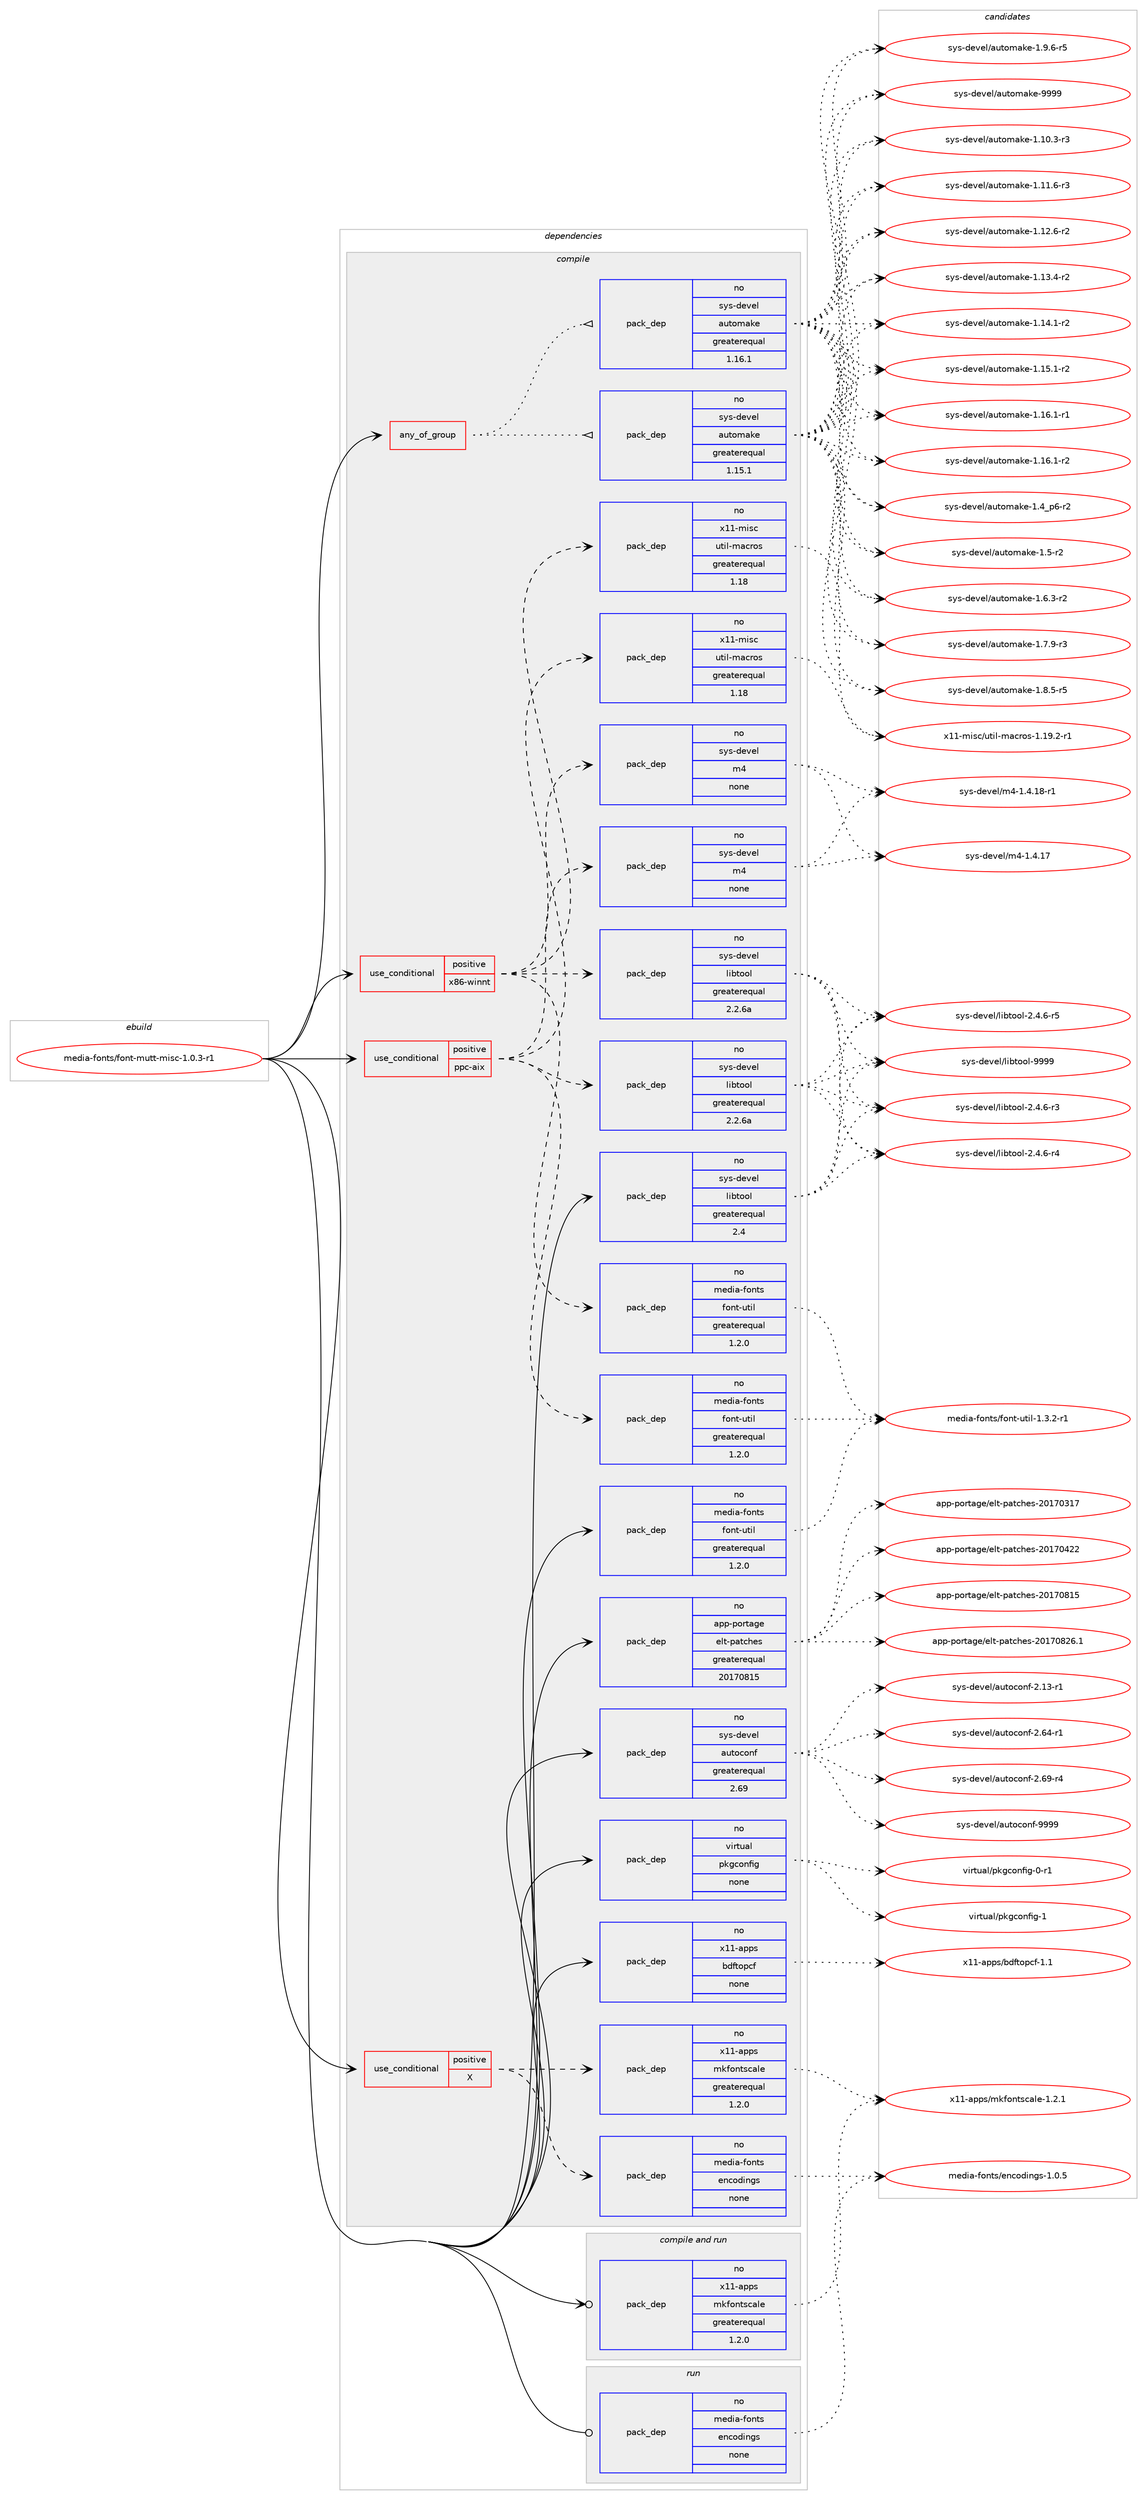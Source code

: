 digraph prolog {

# *************
# Graph options
# *************

newrank=true;
concentrate=true;
compound=true;
graph [rankdir=LR,fontname=Helvetica,fontsize=10,ranksep=1.5];#, ranksep=2.5, nodesep=0.2];
edge  [arrowhead=vee];
node  [fontname=Helvetica,fontsize=10];

# **********
# The ebuild
# **********

subgraph cluster_leftcol {
color=gray;
rank=same;
label=<<i>ebuild</i>>;
id [label="media-fonts/font-mutt-misc-1.0.3-r1", color=red, width=4, href="../media-fonts/font-mutt-misc-1.0.3-r1.svg"];
}

# ****************
# The dependencies
# ****************

subgraph cluster_midcol {
color=gray;
label=<<i>dependencies</i>>;
subgraph cluster_compile {
fillcolor="#eeeeee";
style=filled;
label=<<i>compile</i>>;
subgraph any13075 {
dependency776567 [label=<<TABLE BORDER="0" CELLBORDER="1" CELLSPACING="0" CELLPADDING="4"><TR><TD CELLPADDING="10">any_of_group</TD></TR></TABLE>>, shape=none, color=red];subgraph pack574056 {
dependency776568 [label=<<TABLE BORDER="0" CELLBORDER="1" CELLSPACING="0" CELLPADDING="4" WIDTH="220"><TR><TD ROWSPAN="6" CELLPADDING="30">pack_dep</TD></TR><TR><TD WIDTH="110">no</TD></TR><TR><TD>sys-devel</TD></TR><TR><TD>automake</TD></TR><TR><TD>greaterequal</TD></TR><TR><TD>1.16.1</TD></TR></TABLE>>, shape=none, color=blue];
}
dependency776567:e -> dependency776568:w [weight=20,style="dotted",arrowhead="oinv"];
subgraph pack574057 {
dependency776569 [label=<<TABLE BORDER="0" CELLBORDER="1" CELLSPACING="0" CELLPADDING="4" WIDTH="220"><TR><TD ROWSPAN="6" CELLPADDING="30">pack_dep</TD></TR><TR><TD WIDTH="110">no</TD></TR><TR><TD>sys-devel</TD></TR><TR><TD>automake</TD></TR><TR><TD>greaterequal</TD></TR><TR><TD>1.15.1</TD></TR></TABLE>>, shape=none, color=blue];
}
dependency776567:e -> dependency776569:w [weight=20,style="dotted",arrowhead="oinv"];
}
id:e -> dependency776567:w [weight=20,style="solid",arrowhead="vee"];
subgraph cond189022 {
dependency776570 [label=<<TABLE BORDER="0" CELLBORDER="1" CELLSPACING="0" CELLPADDING="4"><TR><TD ROWSPAN="3" CELLPADDING="10">use_conditional</TD></TR><TR><TD>positive</TD></TR><TR><TD>X</TD></TR></TABLE>>, shape=none, color=red];
subgraph pack574058 {
dependency776571 [label=<<TABLE BORDER="0" CELLBORDER="1" CELLSPACING="0" CELLPADDING="4" WIDTH="220"><TR><TD ROWSPAN="6" CELLPADDING="30">pack_dep</TD></TR><TR><TD WIDTH="110">no</TD></TR><TR><TD>x11-apps</TD></TR><TR><TD>mkfontscale</TD></TR><TR><TD>greaterequal</TD></TR><TR><TD>1.2.0</TD></TR></TABLE>>, shape=none, color=blue];
}
dependency776570:e -> dependency776571:w [weight=20,style="dashed",arrowhead="vee"];
subgraph pack574059 {
dependency776572 [label=<<TABLE BORDER="0" CELLBORDER="1" CELLSPACING="0" CELLPADDING="4" WIDTH="220"><TR><TD ROWSPAN="6" CELLPADDING="30">pack_dep</TD></TR><TR><TD WIDTH="110">no</TD></TR><TR><TD>media-fonts</TD></TR><TR><TD>encodings</TD></TR><TR><TD>none</TD></TR><TR><TD></TD></TR></TABLE>>, shape=none, color=blue];
}
dependency776570:e -> dependency776572:w [weight=20,style="dashed",arrowhead="vee"];
}
id:e -> dependency776570:w [weight=20,style="solid",arrowhead="vee"];
subgraph cond189023 {
dependency776573 [label=<<TABLE BORDER="0" CELLBORDER="1" CELLSPACING="0" CELLPADDING="4"><TR><TD ROWSPAN="3" CELLPADDING="10">use_conditional</TD></TR><TR><TD>positive</TD></TR><TR><TD>ppc-aix</TD></TR></TABLE>>, shape=none, color=red];
subgraph pack574060 {
dependency776574 [label=<<TABLE BORDER="0" CELLBORDER="1" CELLSPACING="0" CELLPADDING="4" WIDTH="220"><TR><TD ROWSPAN="6" CELLPADDING="30">pack_dep</TD></TR><TR><TD WIDTH="110">no</TD></TR><TR><TD>sys-devel</TD></TR><TR><TD>libtool</TD></TR><TR><TD>greaterequal</TD></TR><TR><TD>2.2.6a</TD></TR></TABLE>>, shape=none, color=blue];
}
dependency776573:e -> dependency776574:w [weight=20,style="dashed",arrowhead="vee"];
subgraph pack574061 {
dependency776575 [label=<<TABLE BORDER="0" CELLBORDER="1" CELLSPACING="0" CELLPADDING="4" WIDTH="220"><TR><TD ROWSPAN="6" CELLPADDING="30">pack_dep</TD></TR><TR><TD WIDTH="110">no</TD></TR><TR><TD>sys-devel</TD></TR><TR><TD>m4</TD></TR><TR><TD>none</TD></TR><TR><TD></TD></TR></TABLE>>, shape=none, color=blue];
}
dependency776573:e -> dependency776575:w [weight=20,style="dashed",arrowhead="vee"];
subgraph pack574062 {
dependency776576 [label=<<TABLE BORDER="0" CELLBORDER="1" CELLSPACING="0" CELLPADDING="4" WIDTH="220"><TR><TD ROWSPAN="6" CELLPADDING="30">pack_dep</TD></TR><TR><TD WIDTH="110">no</TD></TR><TR><TD>x11-misc</TD></TR><TR><TD>util-macros</TD></TR><TR><TD>greaterequal</TD></TR><TR><TD>1.18</TD></TR></TABLE>>, shape=none, color=blue];
}
dependency776573:e -> dependency776576:w [weight=20,style="dashed",arrowhead="vee"];
subgraph pack574063 {
dependency776577 [label=<<TABLE BORDER="0" CELLBORDER="1" CELLSPACING="0" CELLPADDING="4" WIDTH="220"><TR><TD ROWSPAN="6" CELLPADDING="30">pack_dep</TD></TR><TR><TD WIDTH="110">no</TD></TR><TR><TD>media-fonts</TD></TR><TR><TD>font-util</TD></TR><TR><TD>greaterequal</TD></TR><TR><TD>1.2.0</TD></TR></TABLE>>, shape=none, color=blue];
}
dependency776573:e -> dependency776577:w [weight=20,style="dashed",arrowhead="vee"];
}
id:e -> dependency776573:w [weight=20,style="solid",arrowhead="vee"];
subgraph cond189024 {
dependency776578 [label=<<TABLE BORDER="0" CELLBORDER="1" CELLSPACING="0" CELLPADDING="4"><TR><TD ROWSPAN="3" CELLPADDING="10">use_conditional</TD></TR><TR><TD>positive</TD></TR><TR><TD>x86-winnt</TD></TR></TABLE>>, shape=none, color=red];
subgraph pack574064 {
dependency776579 [label=<<TABLE BORDER="0" CELLBORDER="1" CELLSPACING="0" CELLPADDING="4" WIDTH="220"><TR><TD ROWSPAN="6" CELLPADDING="30">pack_dep</TD></TR><TR><TD WIDTH="110">no</TD></TR><TR><TD>sys-devel</TD></TR><TR><TD>libtool</TD></TR><TR><TD>greaterequal</TD></TR><TR><TD>2.2.6a</TD></TR></TABLE>>, shape=none, color=blue];
}
dependency776578:e -> dependency776579:w [weight=20,style="dashed",arrowhead="vee"];
subgraph pack574065 {
dependency776580 [label=<<TABLE BORDER="0" CELLBORDER="1" CELLSPACING="0" CELLPADDING="4" WIDTH="220"><TR><TD ROWSPAN="6" CELLPADDING="30">pack_dep</TD></TR><TR><TD WIDTH="110">no</TD></TR><TR><TD>sys-devel</TD></TR><TR><TD>m4</TD></TR><TR><TD>none</TD></TR><TR><TD></TD></TR></TABLE>>, shape=none, color=blue];
}
dependency776578:e -> dependency776580:w [weight=20,style="dashed",arrowhead="vee"];
subgraph pack574066 {
dependency776581 [label=<<TABLE BORDER="0" CELLBORDER="1" CELLSPACING="0" CELLPADDING="4" WIDTH="220"><TR><TD ROWSPAN="6" CELLPADDING="30">pack_dep</TD></TR><TR><TD WIDTH="110">no</TD></TR><TR><TD>x11-misc</TD></TR><TR><TD>util-macros</TD></TR><TR><TD>greaterequal</TD></TR><TR><TD>1.18</TD></TR></TABLE>>, shape=none, color=blue];
}
dependency776578:e -> dependency776581:w [weight=20,style="dashed",arrowhead="vee"];
subgraph pack574067 {
dependency776582 [label=<<TABLE BORDER="0" CELLBORDER="1" CELLSPACING="0" CELLPADDING="4" WIDTH="220"><TR><TD ROWSPAN="6" CELLPADDING="30">pack_dep</TD></TR><TR><TD WIDTH="110">no</TD></TR><TR><TD>media-fonts</TD></TR><TR><TD>font-util</TD></TR><TR><TD>greaterequal</TD></TR><TR><TD>1.2.0</TD></TR></TABLE>>, shape=none, color=blue];
}
dependency776578:e -> dependency776582:w [weight=20,style="dashed",arrowhead="vee"];
}
id:e -> dependency776578:w [weight=20,style="solid",arrowhead="vee"];
subgraph pack574068 {
dependency776583 [label=<<TABLE BORDER="0" CELLBORDER="1" CELLSPACING="0" CELLPADDING="4" WIDTH="220"><TR><TD ROWSPAN="6" CELLPADDING="30">pack_dep</TD></TR><TR><TD WIDTH="110">no</TD></TR><TR><TD>app-portage</TD></TR><TR><TD>elt-patches</TD></TR><TR><TD>greaterequal</TD></TR><TR><TD>20170815</TD></TR></TABLE>>, shape=none, color=blue];
}
id:e -> dependency776583:w [weight=20,style="solid",arrowhead="vee"];
subgraph pack574069 {
dependency776584 [label=<<TABLE BORDER="0" CELLBORDER="1" CELLSPACING="0" CELLPADDING="4" WIDTH="220"><TR><TD ROWSPAN="6" CELLPADDING="30">pack_dep</TD></TR><TR><TD WIDTH="110">no</TD></TR><TR><TD>media-fonts</TD></TR><TR><TD>font-util</TD></TR><TR><TD>greaterequal</TD></TR><TR><TD>1.2.0</TD></TR></TABLE>>, shape=none, color=blue];
}
id:e -> dependency776584:w [weight=20,style="solid",arrowhead="vee"];
subgraph pack574070 {
dependency776585 [label=<<TABLE BORDER="0" CELLBORDER="1" CELLSPACING="0" CELLPADDING="4" WIDTH="220"><TR><TD ROWSPAN="6" CELLPADDING="30">pack_dep</TD></TR><TR><TD WIDTH="110">no</TD></TR><TR><TD>sys-devel</TD></TR><TR><TD>autoconf</TD></TR><TR><TD>greaterequal</TD></TR><TR><TD>2.69</TD></TR></TABLE>>, shape=none, color=blue];
}
id:e -> dependency776585:w [weight=20,style="solid",arrowhead="vee"];
subgraph pack574071 {
dependency776586 [label=<<TABLE BORDER="0" CELLBORDER="1" CELLSPACING="0" CELLPADDING="4" WIDTH="220"><TR><TD ROWSPAN="6" CELLPADDING="30">pack_dep</TD></TR><TR><TD WIDTH="110">no</TD></TR><TR><TD>sys-devel</TD></TR><TR><TD>libtool</TD></TR><TR><TD>greaterequal</TD></TR><TR><TD>2.4</TD></TR></TABLE>>, shape=none, color=blue];
}
id:e -> dependency776586:w [weight=20,style="solid",arrowhead="vee"];
subgraph pack574072 {
dependency776587 [label=<<TABLE BORDER="0" CELLBORDER="1" CELLSPACING="0" CELLPADDING="4" WIDTH="220"><TR><TD ROWSPAN="6" CELLPADDING="30">pack_dep</TD></TR><TR><TD WIDTH="110">no</TD></TR><TR><TD>virtual</TD></TR><TR><TD>pkgconfig</TD></TR><TR><TD>none</TD></TR><TR><TD></TD></TR></TABLE>>, shape=none, color=blue];
}
id:e -> dependency776587:w [weight=20,style="solid",arrowhead="vee"];
subgraph pack574073 {
dependency776588 [label=<<TABLE BORDER="0" CELLBORDER="1" CELLSPACING="0" CELLPADDING="4" WIDTH="220"><TR><TD ROWSPAN="6" CELLPADDING="30">pack_dep</TD></TR><TR><TD WIDTH="110">no</TD></TR><TR><TD>x11-apps</TD></TR><TR><TD>bdftopcf</TD></TR><TR><TD>none</TD></TR><TR><TD></TD></TR></TABLE>>, shape=none, color=blue];
}
id:e -> dependency776588:w [weight=20,style="solid",arrowhead="vee"];
}
subgraph cluster_compileandrun {
fillcolor="#eeeeee";
style=filled;
label=<<i>compile and run</i>>;
subgraph pack574074 {
dependency776589 [label=<<TABLE BORDER="0" CELLBORDER="1" CELLSPACING="0" CELLPADDING="4" WIDTH="220"><TR><TD ROWSPAN="6" CELLPADDING="30">pack_dep</TD></TR><TR><TD WIDTH="110">no</TD></TR><TR><TD>x11-apps</TD></TR><TR><TD>mkfontscale</TD></TR><TR><TD>greaterequal</TD></TR><TR><TD>1.2.0</TD></TR></TABLE>>, shape=none, color=blue];
}
id:e -> dependency776589:w [weight=20,style="solid",arrowhead="odotvee"];
}
subgraph cluster_run {
fillcolor="#eeeeee";
style=filled;
label=<<i>run</i>>;
subgraph pack574075 {
dependency776590 [label=<<TABLE BORDER="0" CELLBORDER="1" CELLSPACING="0" CELLPADDING="4" WIDTH="220"><TR><TD ROWSPAN="6" CELLPADDING="30">pack_dep</TD></TR><TR><TD WIDTH="110">no</TD></TR><TR><TD>media-fonts</TD></TR><TR><TD>encodings</TD></TR><TR><TD>none</TD></TR><TR><TD></TD></TR></TABLE>>, shape=none, color=blue];
}
id:e -> dependency776590:w [weight=20,style="solid",arrowhead="odot"];
}
}

# **************
# The candidates
# **************

subgraph cluster_choices {
rank=same;
color=gray;
label=<<i>candidates</i>>;

subgraph choice574056 {
color=black;
nodesep=1;
choice11512111545100101118101108479711711611110997107101454946494846514511451 [label="sys-devel/automake-1.10.3-r3", color=red, width=4,href="../sys-devel/automake-1.10.3-r3.svg"];
choice11512111545100101118101108479711711611110997107101454946494946544511451 [label="sys-devel/automake-1.11.6-r3", color=red, width=4,href="../sys-devel/automake-1.11.6-r3.svg"];
choice11512111545100101118101108479711711611110997107101454946495046544511450 [label="sys-devel/automake-1.12.6-r2", color=red, width=4,href="../sys-devel/automake-1.12.6-r2.svg"];
choice11512111545100101118101108479711711611110997107101454946495146524511450 [label="sys-devel/automake-1.13.4-r2", color=red, width=4,href="../sys-devel/automake-1.13.4-r2.svg"];
choice11512111545100101118101108479711711611110997107101454946495246494511450 [label="sys-devel/automake-1.14.1-r2", color=red, width=4,href="../sys-devel/automake-1.14.1-r2.svg"];
choice11512111545100101118101108479711711611110997107101454946495346494511450 [label="sys-devel/automake-1.15.1-r2", color=red, width=4,href="../sys-devel/automake-1.15.1-r2.svg"];
choice11512111545100101118101108479711711611110997107101454946495446494511449 [label="sys-devel/automake-1.16.1-r1", color=red, width=4,href="../sys-devel/automake-1.16.1-r1.svg"];
choice11512111545100101118101108479711711611110997107101454946495446494511450 [label="sys-devel/automake-1.16.1-r2", color=red, width=4,href="../sys-devel/automake-1.16.1-r2.svg"];
choice115121115451001011181011084797117116111109971071014549465295112544511450 [label="sys-devel/automake-1.4_p6-r2", color=red, width=4,href="../sys-devel/automake-1.4_p6-r2.svg"];
choice11512111545100101118101108479711711611110997107101454946534511450 [label="sys-devel/automake-1.5-r2", color=red, width=4,href="../sys-devel/automake-1.5-r2.svg"];
choice115121115451001011181011084797117116111109971071014549465446514511450 [label="sys-devel/automake-1.6.3-r2", color=red, width=4,href="../sys-devel/automake-1.6.3-r2.svg"];
choice115121115451001011181011084797117116111109971071014549465546574511451 [label="sys-devel/automake-1.7.9-r3", color=red, width=4,href="../sys-devel/automake-1.7.9-r3.svg"];
choice115121115451001011181011084797117116111109971071014549465646534511453 [label="sys-devel/automake-1.8.5-r5", color=red, width=4,href="../sys-devel/automake-1.8.5-r5.svg"];
choice115121115451001011181011084797117116111109971071014549465746544511453 [label="sys-devel/automake-1.9.6-r5", color=red, width=4,href="../sys-devel/automake-1.9.6-r5.svg"];
choice115121115451001011181011084797117116111109971071014557575757 [label="sys-devel/automake-9999", color=red, width=4,href="../sys-devel/automake-9999.svg"];
dependency776568:e -> choice11512111545100101118101108479711711611110997107101454946494846514511451:w [style=dotted,weight="100"];
dependency776568:e -> choice11512111545100101118101108479711711611110997107101454946494946544511451:w [style=dotted,weight="100"];
dependency776568:e -> choice11512111545100101118101108479711711611110997107101454946495046544511450:w [style=dotted,weight="100"];
dependency776568:e -> choice11512111545100101118101108479711711611110997107101454946495146524511450:w [style=dotted,weight="100"];
dependency776568:e -> choice11512111545100101118101108479711711611110997107101454946495246494511450:w [style=dotted,weight="100"];
dependency776568:e -> choice11512111545100101118101108479711711611110997107101454946495346494511450:w [style=dotted,weight="100"];
dependency776568:e -> choice11512111545100101118101108479711711611110997107101454946495446494511449:w [style=dotted,weight="100"];
dependency776568:e -> choice11512111545100101118101108479711711611110997107101454946495446494511450:w [style=dotted,weight="100"];
dependency776568:e -> choice115121115451001011181011084797117116111109971071014549465295112544511450:w [style=dotted,weight="100"];
dependency776568:e -> choice11512111545100101118101108479711711611110997107101454946534511450:w [style=dotted,weight="100"];
dependency776568:e -> choice115121115451001011181011084797117116111109971071014549465446514511450:w [style=dotted,weight="100"];
dependency776568:e -> choice115121115451001011181011084797117116111109971071014549465546574511451:w [style=dotted,weight="100"];
dependency776568:e -> choice115121115451001011181011084797117116111109971071014549465646534511453:w [style=dotted,weight="100"];
dependency776568:e -> choice115121115451001011181011084797117116111109971071014549465746544511453:w [style=dotted,weight="100"];
dependency776568:e -> choice115121115451001011181011084797117116111109971071014557575757:w [style=dotted,weight="100"];
}
subgraph choice574057 {
color=black;
nodesep=1;
choice11512111545100101118101108479711711611110997107101454946494846514511451 [label="sys-devel/automake-1.10.3-r3", color=red, width=4,href="../sys-devel/automake-1.10.3-r3.svg"];
choice11512111545100101118101108479711711611110997107101454946494946544511451 [label="sys-devel/automake-1.11.6-r3", color=red, width=4,href="../sys-devel/automake-1.11.6-r3.svg"];
choice11512111545100101118101108479711711611110997107101454946495046544511450 [label="sys-devel/automake-1.12.6-r2", color=red, width=4,href="../sys-devel/automake-1.12.6-r2.svg"];
choice11512111545100101118101108479711711611110997107101454946495146524511450 [label="sys-devel/automake-1.13.4-r2", color=red, width=4,href="../sys-devel/automake-1.13.4-r2.svg"];
choice11512111545100101118101108479711711611110997107101454946495246494511450 [label="sys-devel/automake-1.14.1-r2", color=red, width=4,href="../sys-devel/automake-1.14.1-r2.svg"];
choice11512111545100101118101108479711711611110997107101454946495346494511450 [label="sys-devel/automake-1.15.1-r2", color=red, width=4,href="../sys-devel/automake-1.15.1-r2.svg"];
choice11512111545100101118101108479711711611110997107101454946495446494511449 [label="sys-devel/automake-1.16.1-r1", color=red, width=4,href="../sys-devel/automake-1.16.1-r1.svg"];
choice11512111545100101118101108479711711611110997107101454946495446494511450 [label="sys-devel/automake-1.16.1-r2", color=red, width=4,href="../sys-devel/automake-1.16.1-r2.svg"];
choice115121115451001011181011084797117116111109971071014549465295112544511450 [label="sys-devel/automake-1.4_p6-r2", color=red, width=4,href="../sys-devel/automake-1.4_p6-r2.svg"];
choice11512111545100101118101108479711711611110997107101454946534511450 [label="sys-devel/automake-1.5-r2", color=red, width=4,href="../sys-devel/automake-1.5-r2.svg"];
choice115121115451001011181011084797117116111109971071014549465446514511450 [label="sys-devel/automake-1.6.3-r2", color=red, width=4,href="../sys-devel/automake-1.6.3-r2.svg"];
choice115121115451001011181011084797117116111109971071014549465546574511451 [label="sys-devel/automake-1.7.9-r3", color=red, width=4,href="../sys-devel/automake-1.7.9-r3.svg"];
choice115121115451001011181011084797117116111109971071014549465646534511453 [label="sys-devel/automake-1.8.5-r5", color=red, width=4,href="../sys-devel/automake-1.8.5-r5.svg"];
choice115121115451001011181011084797117116111109971071014549465746544511453 [label="sys-devel/automake-1.9.6-r5", color=red, width=4,href="../sys-devel/automake-1.9.6-r5.svg"];
choice115121115451001011181011084797117116111109971071014557575757 [label="sys-devel/automake-9999", color=red, width=4,href="../sys-devel/automake-9999.svg"];
dependency776569:e -> choice11512111545100101118101108479711711611110997107101454946494846514511451:w [style=dotted,weight="100"];
dependency776569:e -> choice11512111545100101118101108479711711611110997107101454946494946544511451:w [style=dotted,weight="100"];
dependency776569:e -> choice11512111545100101118101108479711711611110997107101454946495046544511450:w [style=dotted,weight="100"];
dependency776569:e -> choice11512111545100101118101108479711711611110997107101454946495146524511450:w [style=dotted,weight="100"];
dependency776569:e -> choice11512111545100101118101108479711711611110997107101454946495246494511450:w [style=dotted,weight="100"];
dependency776569:e -> choice11512111545100101118101108479711711611110997107101454946495346494511450:w [style=dotted,weight="100"];
dependency776569:e -> choice11512111545100101118101108479711711611110997107101454946495446494511449:w [style=dotted,weight="100"];
dependency776569:e -> choice11512111545100101118101108479711711611110997107101454946495446494511450:w [style=dotted,weight="100"];
dependency776569:e -> choice115121115451001011181011084797117116111109971071014549465295112544511450:w [style=dotted,weight="100"];
dependency776569:e -> choice11512111545100101118101108479711711611110997107101454946534511450:w [style=dotted,weight="100"];
dependency776569:e -> choice115121115451001011181011084797117116111109971071014549465446514511450:w [style=dotted,weight="100"];
dependency776569:e -> choice115121115451001011181011084797117116111109971071014549465546574511451:w [style=dotted,weight="100"];
dependency776569:e -> choice115121115451001011181011084797117116111109971071014549465646534511453:w [style=dotted,weight="100"];
dependency776569:e -> choice115121115451001011181011084797117116111109971071014549465746544511453:w [style=dotted,weight="100"];
dependency776569:e -> choice115121115451001011181011084797117116111109971071014557575757:w [style=dotted,weight="100"];
}
subgraph choice574058 {
color=black;
nodesep=1;
choice12049494597112112115471091071021111101161159997108101454946504649 [label="x11-apps/mkfontscale-1.2.1", color=red, width=4,href="../x11-apps/mkfontscale-1.2.1.svg"];
dependency776571:e -> choice12049494597112112115471091071021111101161159997108101454946504649:w [style=dotted,weight="100"];
}
subgraph choice574059 {
color=black;
nodesep=1;
choice10910110010597451021111101161154710111099111100105110103115454946484653 [label="media-fonts/encodings-1.0.5", color=red, width=4,href="../media-fonts/encodings-1.0.5.svg"];
dependency776572:e -> choice10910110010597451021111101161154710111099111100105110103115454946484653:w [style=dotted,weight="100"];
}
subgraph choice574060 {
color=black;
nodesep=1;
choice1151211154510010111810110847108105981161111111084550465246544511451 [label="sys-devel/libtool-2.4.6-r3", color=red, width=4,href="../sys-devel/libtool-2.4.6-r3.svg"];
choice1151211154510010111810110847108105981161111111084550465246544511452 [label="sys-devel/libtool-2.4.6-r4", color=red, width=4,href="../sys-devel/libtool-2.4.6-r4.svg"];
choice1151211154510010111810110847108105981161111111084550465246544511453 [label="sys-devel/libtool-2.4.6-r5", color=red, width=4,href="../sys-devel/libtool-2.4.6-r5.svg"];
choice1151211154510010111810110847108105981161111111084557575757 [label="sys-devel/libtool-9999", color=red, width=4,href="../sys-devel/libtool-9999.svg"];
dependency776574:e -> choice1151211154510010111810110847108105981161111111084550465246544511451:w [style=dotted,weight="100"];
dependency776574:e -> choice1151211154510010111810110847108105981161111111084550465246544511452:w [style=dotted,weight="100"];
dependency776574:e -> choice1151211154510010111810110847108105981161111111084550465246544511453:w [style=dotted,weight="100"];
dependency776574:e -> choice1151211154510010111810110847108105981161111111084557575757:w [style=dotted,weight="100"];
}
subgraph choice574061 {
color=black;
nodesep=1;
choice11512111545100101118101108471095245494652464955 [label="sys-devel/m4-1.4.17", color=red, width=4,href="../sys-devel/m4-1.4.17.svg"];
choice115121115451001011181011084710952454946524649564511449 [label="sys-devel/m4-1.4.18-r1", color=red, width=4,href="../sys-devel/m4-1.4.18-r1.svg"];
dependency776575:e -> choice11512111545100101118101108471095245494652464955:w [style=dotted,weight="100"];
dependency776575:e -> choice115121115451001011181011084710952454946524649564511449:w [style=dotted,weight="100"];
}
subgraph choice574062 {
color=black;
nodesep=1;
choice1204949451091051159947117116105108451099799114111115454946495746504511449 [label="x11-misc/util-macros-1.19.2-r1", color=red, width=4,href="../x11-misc/util-macros-1.19.2-r1.svg"];
dependency776576:e -> choice1204949451091051159947117116105108451099799114111115454946495746504511449:w [style=dotted,weight="100"];
}
subgraph choice574063 {
color=black;
nodesep=1;
choice109101100105974510211111011611547102111110116451171161051084549465146504511449 [label="media-fonts/font-util-1.3.2-r1", color=red, width=4,href="../media-fonts/font-util-1.3.2-r1.svg"];
dependency776577:e -> choice109101100105974510211111011611547102111110116451171161051084549465146504511449:w [style=dotted,weight="100"];
}
subgraph choice574064 {
color=black;
nodesep=1;
choice1151211154510010111810110847108105981161111111084550465246544511451 [label="sys-devel/libtool-2.4.6-r3", color=red, width=4,href="../sys-devel/libtool-2.4.6-r3.svg"];
choice1151211154510010111810110847108105981161111111084550465246544511452 [label="sys-devel/libtool-2.4.6-r4", color=red, width=4,href="../sys-devel/libtool-2.4.6-r4.svg"];
choice1151211154510010111810110847108105981161111111084550465246544511453 [label="sys-devel/libtool-2.4.6-r5", color=red, width=4,href="../sys-devel/libtool-2.4.6-r5.svg"];
choice1151211154510010111810110847108105981161111111084557575757 [label="sys-devel/libtool-9999", color=red, width=4,href="../sys-devel/libtool-9999.svg"];
dependency776579:e -> choice1151211154510010111810110847108105981161111111084550465246544511451:w [style=dotted,weight="100"];
dependency776579:e -> choice1151211154510010111810110847108105981161111111084550465246544511452:w [style=dotted,weight="100"];
dependency776579:e -> choice1151211154510010111810110847108105981161111111084550465246544511453:w [style=dotted,weight="100"];
dependency776579:e -> choice1151211154510010111810110847108105981161111111084557575757:w [style=dotted,weight="100"];
}
subgraph choice574065 {
color=black;
nodesep=1;
choice11512111545100101118101108471095245494652464955 [label="sys-devel/m4-1.4.17", color=red, width=4,href="../sys-devel/m4-1.4.17.svg"];
choice115121115451001011181011084710952454946524649564511449 [label="sys-devel/m4-1.4.18-r1", color=red, width=4,href="../sys-devel/m4-1.4.18-r1.svg"];
dependency776580:e -> choice11512111545100101118101108471095245494652464955:w [style=dotted,weight="100"];
dependency776580:e -> choice115121115451001011181011084710952454946524649564511449:w [style=dotted,weight="100"];
}
subgraph choice574066 {
color=black;
nodesep=1;
choice1204949451091051159947117116105108451099799114111115454946495746504511449 [label="x11-misc/util-macros-1.19.2-r1", color=red, width=4,href="../x11-misc/util-macros-1.19.2-r1.svg"];
dependency776581:e -> choice1204949451091051159947117116105108451099799114111115454946495746504511449:w [style=dotted,weight="100"];
}
subgraph choice574067 {
color=black;
nodesep=1;
choice109101100105974510211111011611547102111110116451171161051084549465146504511449 [label="media-fonts/font-util-1.3.2-r1", color=red, width=4,href="../media-fonts/font-util-1.3.2-r1.svg"];
dependency776582:e -> choice109101100105974510211111011611547102111110116451171161051084549465146504511449:w [style=dotted,weight="100"];
}
subgraph choice574068 {
color=black;
nodesep=1;
choice97112112451121111141169710310147101108116451129711699104101115455048495548514955 [label="app-portage/elt-patches-20170317", color=red, width=4,href="../app-portage/elt-patches-20170317.svg"];
choice97112112451121111141169710310147101108116451129711699104101115455048495548525050 [label="app-portage/elt-patches-20170422", color=red, width=4,href="../app-portage/elt-patches-20170422.svg"];
choice97112112451121111141169710310147101108116451129711699104101115455048495548564953 [label="app-portage/elt-patches-20170815", color=red, width=4,href="../app-portage/elt-patches-20170815.svg"];
choice971121124511211111411697103101471011081164511297116991041011154550484955485650544649 [label="app-portage/elt-patches-20170826.1", color=red, width=4,href="../app-portage/elt-patches-20170826.1.svg"];
dependency776583:e -> choice97112112451121111141169710310147101108116451129711699104101115455048495548514955:w [style=dotted,weight="100"];
dependency776583:e -> choice97112112451121111141169710310147101108116451129711699104101115455048495548525050:w [style=dotted,weight="100"];
dependency776583:e -> choice97112112451121111141169710310147101108116451129711699104101115455048495548564953:w [style=dotted,weight="100"];
dependency776583:e -> choice971121124511211111411697103101471011081164511297116991041011154550484955485650544649:w [style=dotted,weight="100"];
}
subgraph choice574069 {
color=black;
nodesep=1;
choice109101100105974510211111011611547102111110116451171161051084549465146504511449 [label="media-fonts/font-util-1.3.2-r1", color=red, width=4,href="../media-fonts/font-util-1.3.2-r1.svg"];
dependency776584:e -> choice109101100105974510211111011611547102111110116451171161051084549465146504511449:w [style=dotted,weight="100"];
}
subgraph choice574070 {
color=black;
nodesep=1;
choice1151211154510010111810110847971171161119911111010245504649514511449 [label="sys-devel/autoconf-2.13-r1", color=red, width=4,href="../sys-devel/autoconf-2.13-r1.svg"];
choice1151211154510010111810110847971171161119911111010245504654524511449 [label="sys-devel/autoconf-2.64-r1", color=red, width=4,href="../sys-devel/autoconf-2.64-r1.svg"];
choice1151211154510010111810110847971171161119911111010245504654574511452 [label="sys-devel/autoconf-2.69-r4", color=red, width=4,href="../sys-devel/autoconf-2.69-r4.svg"];
choice115121115451001011181011084797117116111991111101024557575757 [label="sys-devel/autoconf-9999", color=red, width=4,href="../sys-devel/autoconf-9999.svg"];
dependency776585:e -> choice1151211154510010111810110847971171161119911111010245504649514511449:w [style=dotted,weight="100"];
dependency776585:e -> choice1151211154510010111810110847971171161119911111010245504654524511449:w [style=dotted,weight="100"];
dependency776585:e -> choice1151211154510010111810110847971171161119911111010245504654574511452:w [style=dotted,weight="100"];
dependency776585:e -> choice115121115451001011181011084797117116111991111101024557575757:w [style=dotted,weight="100"];
}
subgraph choice574071 {
color=black;
nodesep=1;
choice1151211154510010111810110847108105981161111111084550465246544511451 [label="sys-devel/libtool-2.4.6-r3", color=red, width=4,href="../sys-devel/libtool-2.4.6-r3.svg"];
choice1151211154510010111810110847108105981161111111084550465246544511452 [label="sys-devel/libtool-2.4.6-r4", color=red, width=4,href="../sys-devel/libtool-2.4.6-r4.svg"];
choice1151211154510010111810110847108105981161111111084550465246544511453 [label="sys-devel/libtool-2.4.6-r5", color=red, width=4,href="../sys-devel/libtool-2.4.6-r5.svg"];
choice1151211154510010111810110847108105981161111111084557575757 [label="sys-devel/libtool-9999", color=red, width=4,href="../sys-devel/libtool-9999.svg"];
dependency776586:e -> choice1151211154510010111810110847108105981161111111084550465246544511451:w [style=dotted,weight="100"];
dependency776586:e -> choice1151211154510010111810110847108105981161111111084550465246544511452:w [style=dotted,weight="100"];
dependency776586:e -> choice1151211154510010111810110847108105981161111111084550465246544511453:w [style=dotted,weight="100"];
dependency776586:e -> choice1151211154510010111810110847108105981161111111084557575757:w [style=dotted,weight="100"];
}
subgraph choice574072 {
color=black;
nodesep=1;
choice11810511411611797108471121071039911111010210510345484511449 [label="virtual/pkgconfig-0-r1", color=red, width=4,href="../virtual/pkgconfig-0-r1.svg"];
choice1181051141161179710847112107103991111101021051034549 [label="virtual/pkgconfig-1", color=red, width=4,href="../virtual/pkgconfig-1.svg"];
dependency776587:e -> choice11810511411611797108471121071039911111010210510345484511449:w [style=dotted,weight="100"];
dependency776587:e -> choice1181051141161179710847112107103991111101021051034549:w [style=dotted,weight="100"];
}
subgraph choice574073 {
color=black;
nodesep=1;
choice1204949459711211211547981001021161111129910245494649 [label="x11-apps/bdftopcf-1.1", color=red, width=4,href="../x11-apps/bdftopcf-1.1.svg"];
dependency776588:e -> choice1204949459711211211547981001021161111129910245494649:w [style=dotted,weight="100"];
}
subgraph choice574074 {
color=black;
nodesep=1;
choice12049494597112112115471091071021111101161159997108101454946504649 [label="x11-apps/mkfontscale-1.2.1", color=red, width=4,href="../x11-apps/mkfontscale-1.2.1.svg"];
dependency776589:e -> choice12049494597112112115471091071021111101161159997108101454946504649:w [style=dotted,weight="100"];
}
subgraph choice574075 {
color=black;
nodesep=1;
choice10910110010597451021111101161154710111099111100105110103115454946484653 [label="media-fonts/encodings-1.0.5", color=red, width=4,href="../media-fonts/encodings-1.0.5.svg"];
dependency776590:e -> choice10910110010597451021111101161154710111099111100105110103115454946484653:w [style=dotted,weight="100"];
}
}

}
